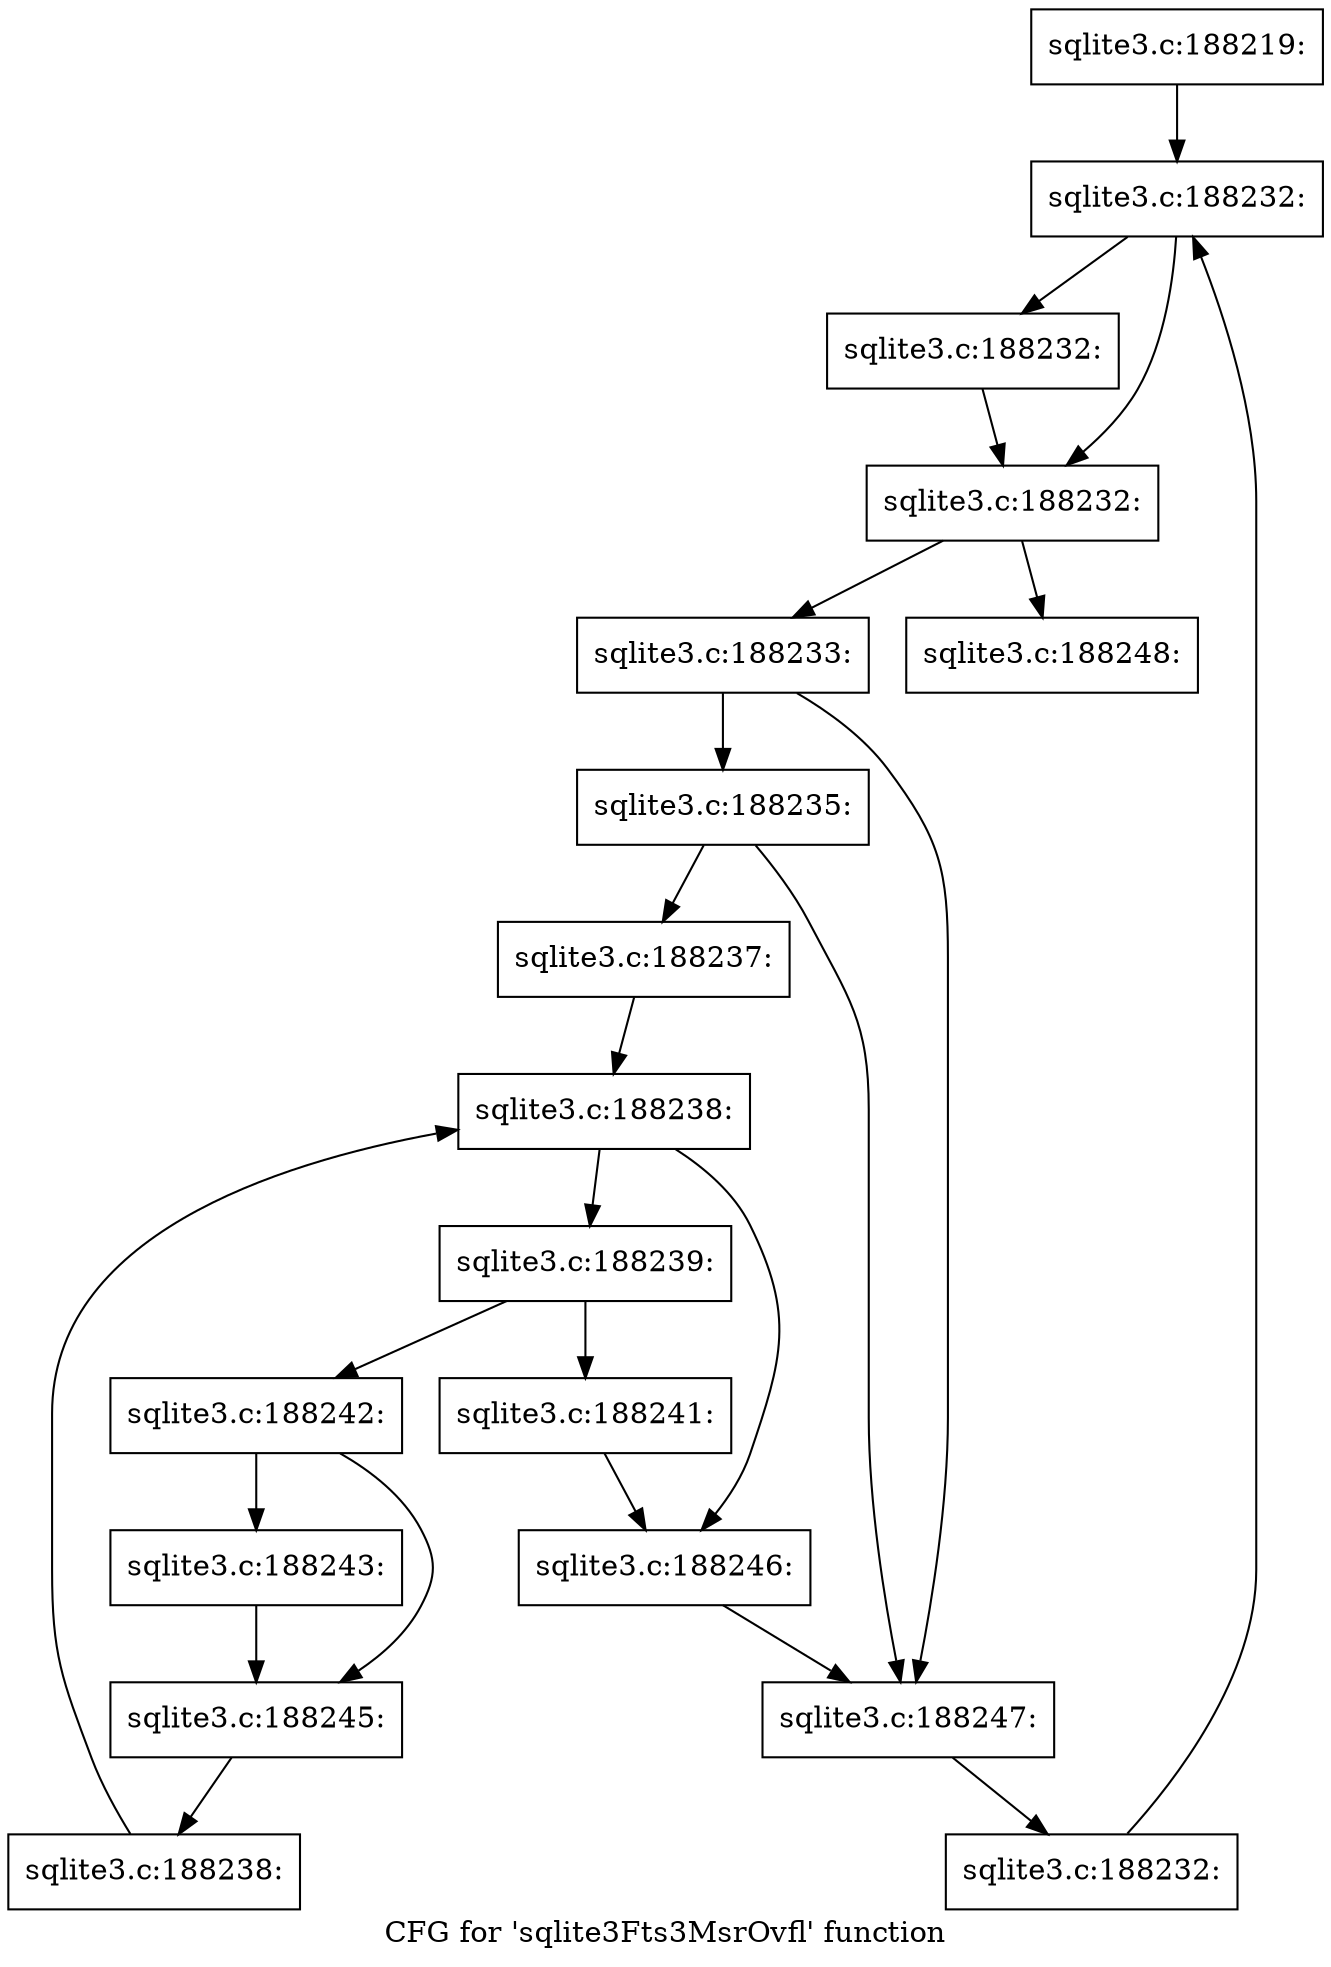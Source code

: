 digraph "CFG for 'sqlite3Fts3MsrOvfl' function" {
	label="CFG for 'sqlite3Fts3MsrOvfl' function";

	Node0x55c0faeb3e10 [shape=record,label="{sqlite3.c:188219:}"];
	Node0x55c0faeb3e10 -> Node0x55c0faeb68a0;
	Node0x55c0faeb68a0 [shape=record,label="{sqlite3.c:188232:}"];
	Node0x55c0faeb68a0 -> Node0x55c0faeb6b90;
	Node0x55c0faeb68a0 -> Node0x55c0faeb6b40;
	Node0x55c0faeb6b90 [shape=record,label="{sqlite3.c:188232:}"];
	Node0x55c0faeb6b90 -> Node0x55c0faeb6b40;
	Node0x55c0faeb6b40 [shape=record,label="{sqlite3.c:188232:}"];
	Node0x55c0faeb6b40 -> Node0x55c0faeb6ac0;
	Node0x55c0faeb6b40 -> Node0x55c0faeb66f0;
	Node0x55c0faeb6ac0 [shape=record,label="{sqlite3.c:188233:}"];
	Node0x55c0faeb6ac0 -> Node0x55c0faeb7c80;
	Node0x55c0faeb6ac0 -> Node0x55c0faeb7cd0;
	Node0x55c0faeb7cd0 [shape=record,label="{sqlite3.c:188235:}"];
	Node0x55c0faeb7cd0 -> Node0x55c0faeb7c80;
	Node0x55c0faeb7cd0 -> Node0x55c0faeb7c30;
	Node0x55c0faeb7c30 [shape=record,label="{sqlite3.c:188237:}"];
	Node0x55c0faeb7c30 -> Node0x55c0faeb8af0;
	Node0x55c0faeb8af0 [shape=record,label="{sqlite3.c:188238:}"];
	Node0x55c0faeb8af0 -> Node0x55c0faeb8d10;
	Node0x55c0faeb8af0 -> Node0x55c0faeb8770;
	Node0x55c0faeb8d10 [shape=record,label="{sqlite3.c:188239:}"];
	Node0x55c0faeb8d10 -> Node0x55c0faeb9760;
	Node0x55c0faeb8d10 -> Node0x55c0faeb98e0;
	Node0x55c0faeb9760 [shape=record,label="{sqlite3.c:188241:}"];
	Node0x55c0faeb9760 -> Node0x55c0faeb8770;
	Node0x55c0faeb98e0 [shape=record,label="{sqlite3.c:188242:}"];
	Node0x55c0faeb98e0 -> Node0x55c0faeb9ce0;
	Node0x55c0faeb98e0 -> Node0x55c0faeb9d30;
	Node0x55c0faeb9ce0 [shape=record,label="{sqlite3.c:188243:}"];
	Node0x55c0faeb9ce0 -> Node0x55c0faeb9d30;
	Node0x55c0faeb9d30 [shape=record,label="{sqlite3.c:188245:}"];
	Node0x55c0faeb9d30 -> Node0x55c0faeb8c80;
	Node0x55c0faeb8c80 [shape=record,label="{sqlite3.c:188238:}"];
	Node0x55c0faeb8c80 -> Node0x55c0faeb8af0;
	Node0x55c0faeb8770 [shape=record,label="{sqlite3.c:188246:}"];
	Node0x55c0faeb8770 -> Node0x55c0faeb7c80;
	Node0x55c0faeb7c80 [shape=record,label="{sqlite3.c:188247:}"];
	Node0x55c0faeb7c80 -> Node0x55c0faeb6a30;
	Node0x55c0faeb6a30 [shape=record,label="{sqlite3.c:188232:}"];
	Node0x55c0faeb6a30 -> Node0x55c0faeb68a0;
	Node0x55c0faeb66f0 [shape=record,label="{sqlite3.c:188248:}"];
}

